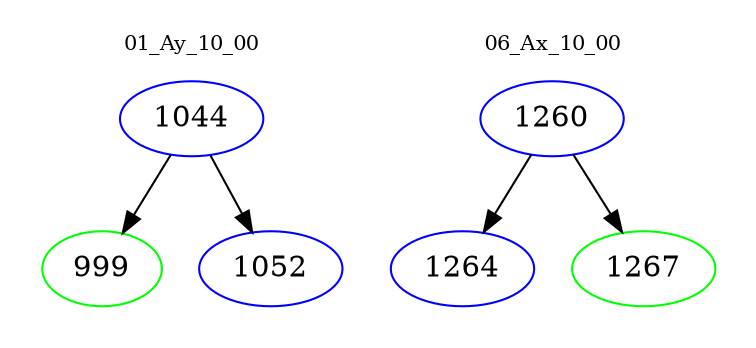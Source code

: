 digraph{
subgraph cluster_0 {
color = white
label = "01_Ay_10_00";
fontsize=10;
T0_1044 [label="1044", color="blue"]
T0_1044 -> T0_999 [color="black"]
T0_999 [label="999", color="green"]
T0_1044 -> T0_1052 [color="black"]
T0_1052 [label="1052", color="blue"]
}
subgraph cluster_1 {
color = white
label = "06_Ax_10_00";
fontsize=10;
T1_1260 [label="1260", color="blue"]
T1_1260 -> T1_1264 [color="black"]
T1_1264 [label="1264", color="blue"]
T1_1260 -> T1_1267 [color="black"]
T1_1267 [label="1267", color="green"]
}
}
